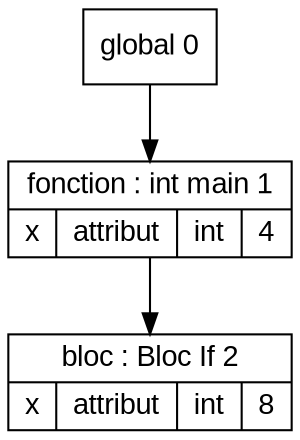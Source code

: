 digraph "tds"{

	node [fontname="Arial"];

	N2 [shape=record label="{ bloc : Bloc If  2
	| { x | attribut | int | 8 }
	}"];

	N1 [shape=record label="{ fonction : int main 1
	| { x | attribut | int | 4 }
	}"];

	N0 [shape=record label="{ global 0
	}"];


	N0 -> N1; 
	N1 -> N2; 
}
